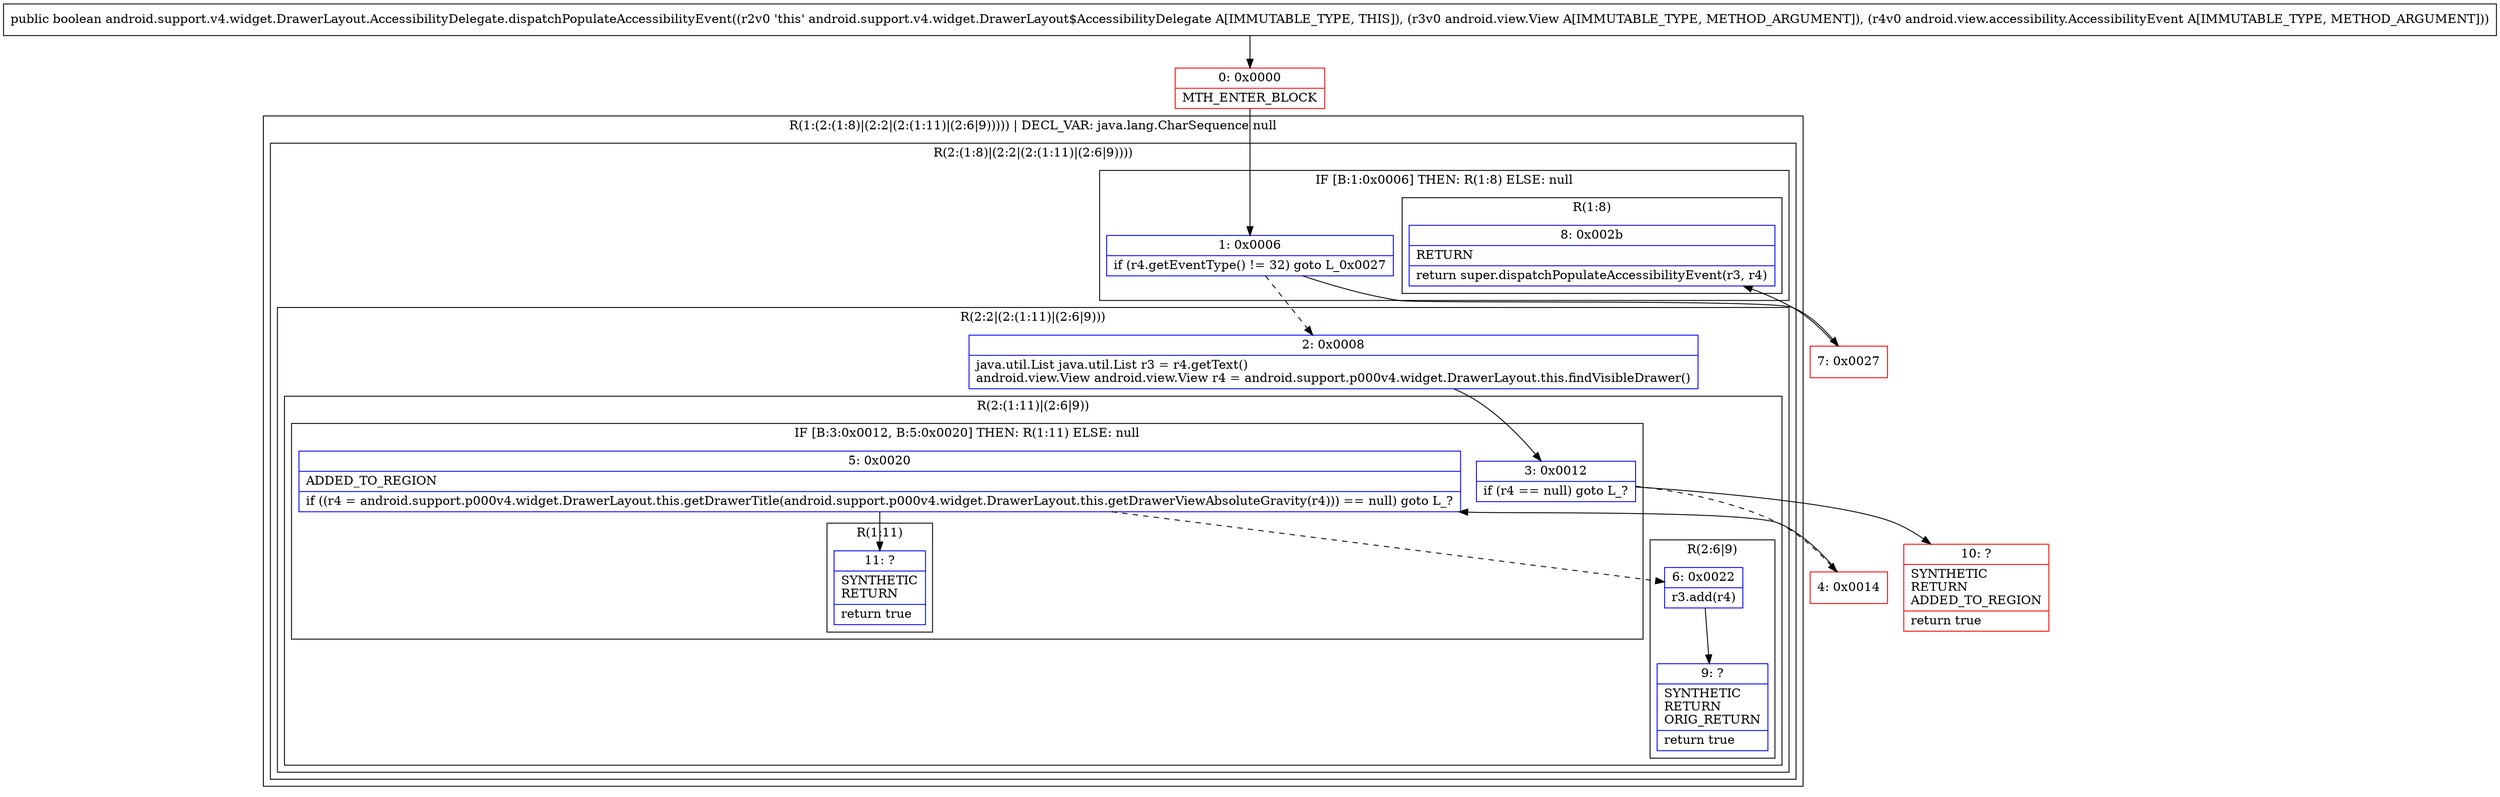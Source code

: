 digraph "CFG forandroid.support.v4.widget.DrawerLayout.AccessibilityDelegate.dispatchPopulateAccessibilityEvent(Landroid\/view\/View;Landroid\/view\/accessibility\/AccessibilityEvent;)Z" {
subgraph cluster_Region_1625575683 {
label = "R(1:(2:(1:8)|(2:2|(2:(1:11)|(2:6|9))))) | DECL_VAR: java.lang.CharSequence null\l";
node [shape=record,color=blue];
subgraph cluster_Region_544054345 {
label = "R(2:(1:8)|(2:2|(2:(1:11)|(2:6|9))))";
node [shape=record,color=blue];
subgraph cluster_IfRegion_434426300 {
label = "IF [B:1:0x0006] THEN: R(1:8) ELSE: null";
node [shape=record,color=blue];
Node_1 [shape=record,label="{1\:\ 0x0006|if (r4.getEventType() != 32) goto L_0x0027\l}"];
subgraph cluster_Region_73594900 {
label = "R(1:8)";
node [shape=record,color=blue];
Node_8 [shape=record,label="{8\:\ 0x002b|RETURN\l|return super.dispatchPopulateAccessibilityEvent(r3, r4)\l}"];
}
}
subgraph cluster_Region_470624279 {
label = "R(2:2|(2:(1:11)|(2:6|9)))";
node [shape=record,color=blue];
Node_2 [shape=record,label="{2\:\ 0x0008|java.util.List java.util.List r3 = r4.getText()\landroid.view.View android.view.View r4 = android.support.p000v4.widget.DrawerLayout.this.findVisibleDrawer()\l}"];
subgraph cluster_Region_1187831250 {
label = "R(2:(1:11)|(2:6|9))";
node [shape=record,color=blue];
subgraph cluster_IfRegion_2014153130 {
label = "IF [B:3:0x0012, B:5:0x0020] THEN: R(1:11) ELSE: null";
node [shape=record,color=blue];
Node_3 [shape=record,label="{3\:\ 0x0012|if (r4 == null) goto L_?\l}"];
Node_5 [shape=record,label="{5\:\ 0x0020|ADDED_TO_REGION\l|if ((r4 = android.support.p000v4.widget.DrawerLayout.this.getDrawerTitle(android.support.p000v4.widget.DrawerLayout.this.getDrawerViewAbsoluteGravity(r4))) == null) goto L_?\l}"];
subgraph cluster_Region_177184406 {
label = "R(1:11)";
node [shape=record,color=blue];
Node_11 [shape=record,label="{11\:\ ?|SYNTHETIC\lRETURN\l|return true\l}"];
}
}
subgraph cluster_Region_1998933681 {
label = "R(2:6|9)";
node [shape=record,color=blue];
Node_6 [shape=record,label="{6\:\ 0x0022|r3.add(r4)\l}"];
Node_9 [shape=record,label="{9\:\ ?|SYNTHETIC\lRETURN\lORIG_RETURN\l|return true\l}"];
}
}
}
}
}
Node_0 [shape=record,color=red,label="{0\:\ 0x0000|MTH_ENTER_BLOCK\l}"];
Node_4 [shape=record,color=red,label="{4\:\ 0x0014}"];
Node_7 [shape=record,color=red,label="{7\:\ 0x0027}"];
Node_10 [shape=record,color=red,label="{10\:\ ?|SYNTHETIC\lRETURN\lADDED_TO_REGION\l|return true\l}"];
MethodNode[shape=record,label="{public boolean android.support.v4.widget.DrawerLayout.AccessibilityDelegate.dispatchPopulateAccessibilityEvent((r2v0 'this' android.support.v4.widget.DrawerLayout$AccessibilityDelegate A[IMMUTABLE_TYPE, THIS]), (r3v0 android.view.View A[IMMUTABLE_TYPE, METHOD_ARGUMENT]), (r4v0 android.view.accessibility.AccessibilityEvent A[IMMUTABLE_TYPE, METHOD_ARGUMENT])) }"];
MethodNode -> Node_0;
Node_1 -> Node_2[style=dashed];
Node_1 -> Node_7;
Node_2 -> Node_3;
Node_3 -> Node_4[style=dashed];
Node_3 -> Node_10;
Node_5 -> Node_6[style=dashed];
Node_5 -> Node_11;
Node_6 -> Node_9;
Node_0 -> Node_1;
Node_4 -> Node_5;
Node_7 -> Node_8;
}

